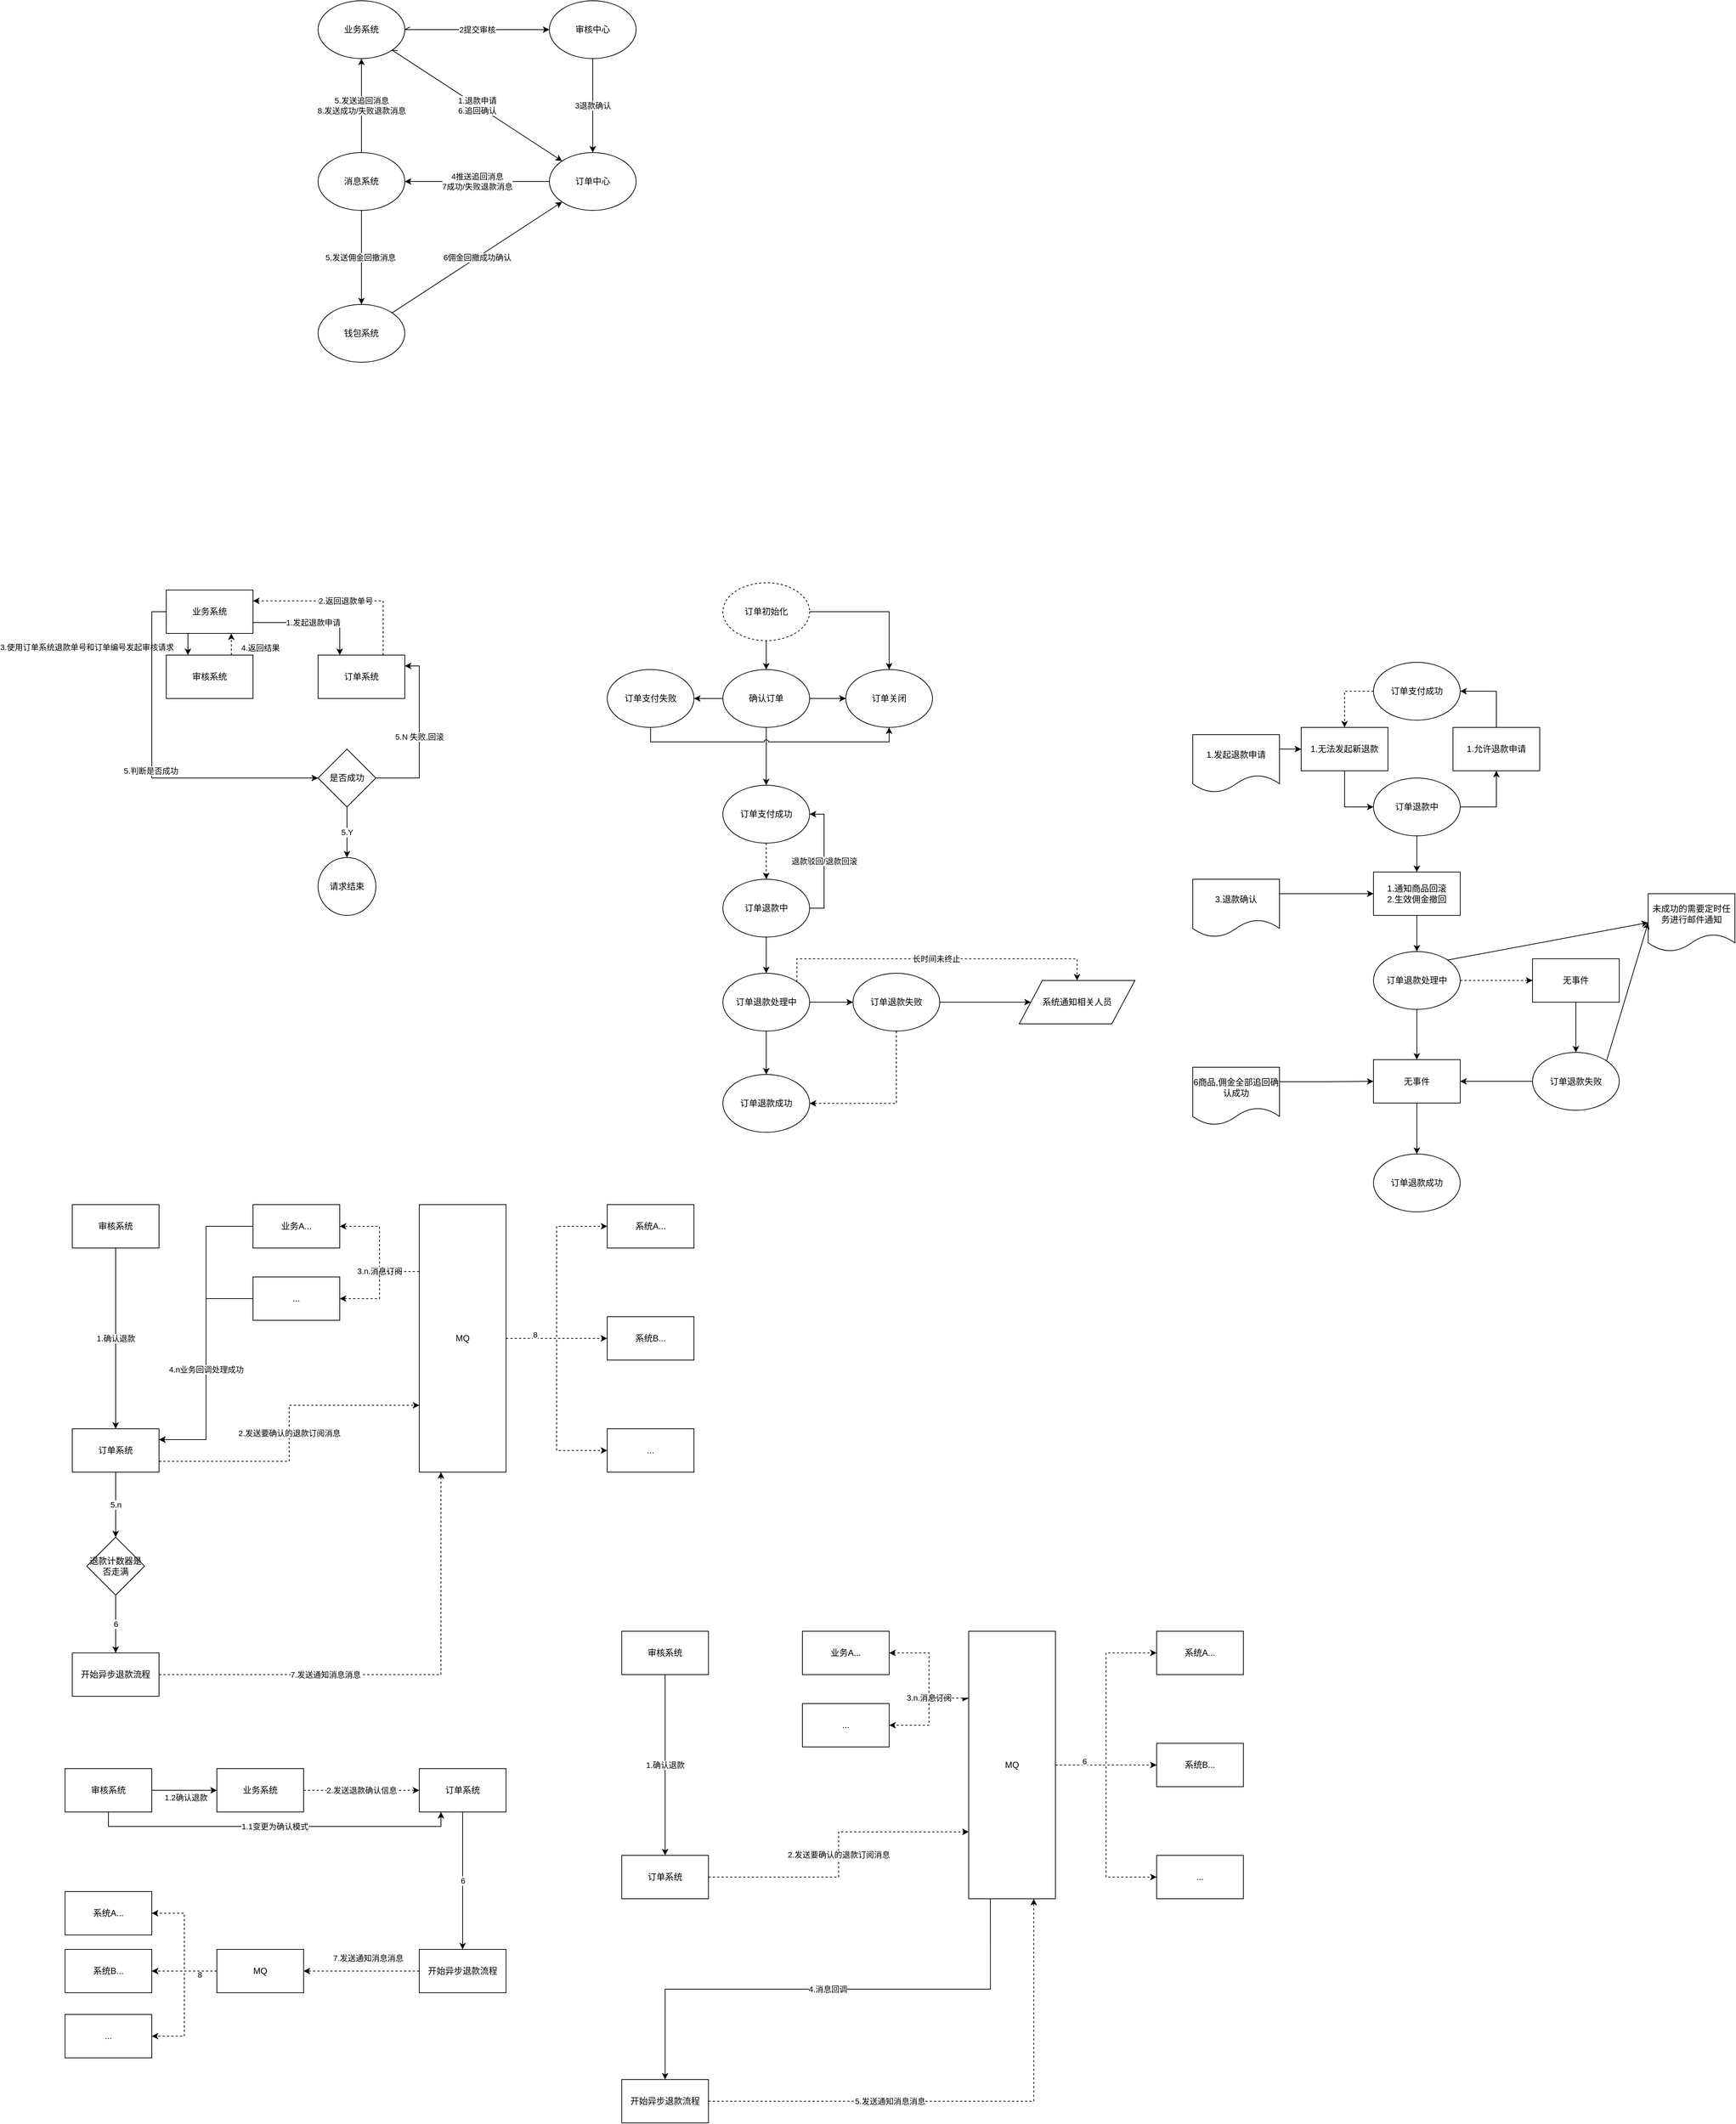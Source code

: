<mxfile version="12.2.2" type="github" pages="1">
  <diagram id="9AN7pnrX8qKYws4FjDHC" name="第 1 页">
    <mxGraphModel dx="1886" dy="1709" grid="1" gridSize="10" guides="1" tooltips="1" connect="1" arrows="1" fold="1" page="1" pageScale="1" pageWidth="1400" pageHeight="850" math="0" shadow="0">
      <root>
        <mxCell id="0"/>
        <mxCell id="1" parent="0"/>
        <mxCell id="oP0pF-OlIuviT5u21Fy--4" value="3.使用订单系统退款单号和订单编号发起审核请求" style="edgeStyle=orthogonalEdgeStyle;rounded=0;orthogonalLoop=1;jettySize=auto;html=1;exitX=0.25;exitY=1;exitDx=0;exitDy=0;entryX=0.25;entryY=0;entryDx=0;entryDy=0;" parent="1" source="oP0pF-OlIuviT5u21Fy--1" target="oP0pF-OlIuviT5u21Fy--3" edge="1">
          <mxGeometry x="0.25" y="-140" relative="1" as="geometry">
            <mxPoint as="offset"/>
          </mxGeometry>
        </mxCell>
        <mxCell id="oP0pF-OlIuviT5u21Fy--7" value="1.发起退款申请" style="edgeStyle=orthogonalEdgeStyle;rounded=0;orthogonalLoop=1;jettySize=auto;html=1;exitX=1;exitY=0.75;exitDx=0;exitDy=0;entryX=0.25;entryY=0;entryDx=0;entryDy=0;" parent="1" source="oP0pF-OlIuviT5u21Fy--1" target="oP0pF-OlIuviT5u21Fy--5" edge="1">
          <mxGeometry relative="1" as="geometry"/>
        </mxCell>
        <mxCell id="oP0pF-OlIuviT5u21Fy--14" value="5.判断是否成功&amp;nbsp;" style="edgeStyle=orthogonalEdgeStyle;rounded=0;orthogonalLoop=1;jettySize=auto;html=1;exitX=0;exitY=0.5;exitDx=0;exitDy=0;entryX=0;entryY=0.5;entryDx=0;entryDy=0;" parent="1" source="oP0pF-OlIuviT5u21Fy--1" target="oP0pF-OlIuviT5u21Fy--13" edge="1">
          <mxGeometry relative="1" as="geometry"/>
        </mxCell>
        <mxCell id="oP0pF-OlIuviT5u21Fy--1" value="业务系统" style="rounded=0;whiteSpace=wrap;html=1;" parent="1" vertex="1">
          <mxGeometry x="270" y="140" width="120" height="60" as="geometry"/>
        </mxCell>
        <mxCell id="oP0pF-OlIuviT5u21Fy--6" value="4.返回结果" style="edgeStyle=orthogonalEdgeStyle;rounded=0;orthogonalLoop=1;jettySize=auto;html=1;exitX=0.75;exitY=0;exitDx=0;exitDy=0;entryX=0.75;entryY=1;entryDx=0;entryDy=0;dashed=1;" parent="1" source="oP0pF-OlIuviT5u21Fy--3" target="oP0pF-OlIuviT5u21Fy--1" edge="1">
          <mxGeometry x="-0.333" y="-40" relative="1" as="geometry">
            <mxPoint x="370" y="350" as="targetPoint"/>
            <mxPoint as="offset"/>
          </mxGeometry>
        </mxCell>
        <mxCell id="oP0pF-OlIuviT5u21Fy--3" value="审核系统" style="rounded=0;whiteSpace=wrap;html=1;" parent="1" vertex="1">
          <mxGeometry x="270" y="230" width="120" height="60" as="geometry"/>
        </mxCell>
        <mxCell id="oP0pF-OlIuviT5u21Fy--9" value="2.返回退款单号" style="edgeStyle=orthogonalEdgeStyle;rounded=0;orthogonalLoop=1;jettySize=auto;html=1;exitX=0.75;exitY=0;exitDx=0;exitDy=0;entryX=1;entryY=0.25;entryDx=0;entryDy=0;dashed=1;" parent="1" source="oP0pF-OlIuviT5u21Fy--5" target="oP0pF-OlIuviT5u21Fy--1" edge="1">
          <mxGeometry relative="1" as="geometry"/>
        </mxCell>
        <mxCell id="oP0pF-OlIuviT5u21Fy--5" value="订单系统" style="rounded=0;whiteSpace=wrap;html=1;" parent="1" vertex="1">
          <mxGeometry x="480" y="230" width="120" height="60" as="geometry"/>
        </mxCell>
        <mxCell id="oP0pF-OlIuviT5u21Fy--15" value="5.N 失败,回滚" style="edgeStyle=orthogonalEdgeStyle;rounded=0;orthogonalLoop=1;jettySize=auto;html=1;exitX=1;exitY=0.5;exitDx=0;exitDy=0;entryX=1;entryY=0.25;entryDx=0;entryDy=0;" parent="1" source="oP0pF-OlIuviT5u21Fy--13" target="oP0pF-OlIuviT5u21Fy--5" edge="1">
          <mxGeometry relative="1" as="geometry"/>
        </mxCell>
        <mxCell id="oP0pF-OlIuviT5u21Fy--19" value="5.Y" style="edgeStyle=orthogonalEdgeStyle;rounded=0;orthogonalLoop=1;jettySize=auto;html=1;exitX=0.5;exitY=1;exitDx=0;exitDy=0;entryX=0.5;entryY=0;entryDx=0;entryDy=0;" parent="1" source="oP0pF-OlIuviT5u21Fy--13" target="oP0pF-OlIuviT5u21Fy--18" edge="1">
          <mxGeometry relative="1" as="geometry"/>
        </mxCell>
        <mxCell id="oP0pF-OlIuviT5u21Fy--13" value="是否成功" style="rhombus;whiteSpace=wrap;html=1;" parent="1" vertex="1">
          <mxGeometry x="480" y="360" width="80" height="80" as="geometry"/>
        </mxCell>
        <mxCell id="oP0pF-OlIuviT5u21Fy--18" value="请求结束" style="ellipse;whiteSpace=wrap;html=1;aspect=fixed;" parent="1" vertex="1">
          <mxGeometry x="480" y="510" width="80" height="80" as="geometry"/>
        </mxCell>
        <mxCell id="oP0pF-OlIuviT5u21Fy--29" style="edgeStyle=orthogonalEdgeStyle;rounded=0;orthogonalLoop=1;jettySize=auto;html=1;exitX=0.5;exitY=1;exitDx=0;exitDy=0;entryX=0.5;entryY=0;entryDx=0;entryDy=0;" parent="1" source="oP0pF-OlIuviT5u21Fy--24" target="oP0pF-OlIuviT5u21Fy--25" edge="1">
          <mxGeometry relative="1" as="geometry"/>
        </mxCell>
        <mxCell id="oP0pF-OlIuviT5u21Fy--30" style="edgeStyle=orthogonalEdgeStyle;rounded=0;orthogonalLoop=1;jettySize=auto;html=1;exitX=1;exitY=0.5;exitDx=0;exitDy=0;entryX=0.5;entryY=0;entryDx=0;entryDy=0;" parent="1" source="oP0pF-OlIuviT5u21Fy--24" target="oP0pF-OlIuviT5u21Fy--28" edge="1">
          <mxGeometry relative="1" as="geometry"/>
        </mxCell>
        <mxCell id="oP0pF-OlIuviT5u21Fy--24" value="订单初始化" style="ellipse;whiteSpace=wrap;html=1;dashed=1;" parent="1" vertex="1">
          <mxGeometry x="1040" y="130" width="120" height="80" as="geometry"/>
        </mxCell>
        <mxCell id="oP0pF-OlIuviT5u21Fy--35" style="edgeStyle=orthogonalEdgeStyle;rounded=0;orthogonalLoop=1;jettySize=auto;html=1;exitX=0;exitY=0.5;exitDx=0;exitDy=0;entryX=1;entryY=0.5;entryDx=0;entryDy=0;" parent="1" source="oP0pF-OlIuviT5u21Fy--25" target="oP0pF-OlIuviT5u21Fy--32" edge="1">
          <mxGeometry relative="1" as="geometry"/>
        </mxCell>
        <mxCell id="oP0pF-OlIuviT5u21Fy--36" style="edgeStyle=orthogonalEdgeStyle;rounded=0;orthogonalLoop=1;jettySize=auto;html=1;exitX=1;exitY=0.5;exitDx=0;exitDy=0;entryX=0;entryY=0.5;entryDx=0;entryDy=0;" parent="1" source="oP0pF-OlIuviT5u21Fy--25" target="oP0pF-OlIuviT5u21Fy--28" edge="1">
          <mxGeometry relative="1" as="geometry"/>
        </mxCell>
        <mxCell id="oP0pF-OlIuviT5u21Fy--39" style="edgeStyle=orthogonalEdgeStyle;rounded=0;jumpStyle=gap;orthogonalLoop=1;jettySize=auto;html=1;exitX=0.5;exitY=1;exitDx=0;exitDy=0;entryX=0.5;entryY=0;entryDx=0;entryDy=0;" parent="1" source="oP0pF-OlIuviT5u21Fy--25" target="oP0pF-OlIuviT5u21Fy--26" edge="1">
          <mxGeometry relative="1" as="geometry"/>
        </mxCell>
        <mxCell id="oP0pF-OlIuviT5u21Fy--25" value="确认订单" style="ellipse;whiteSpace=wrap;html=1;" parent="1" vertex="1">
          <mxGeometry x="1040" y="250" width="120" height="80" as="geometry"/>
        </mxCell>
        <mxCell id="oP0pF-OlIuviT5u21Fy--40" style="edgeStyle=orthogonalEdgeStyle;rounded=0;jumpStyle=arc;orthogonalLoop=1;jettySize=auto;html=1;exitX=0.5;exitY=1;exitDx=0;exitDy=0;entryX=0.5;entryY=0;entryDx=0;entryDy=0;dashed=1;" parent="1" source="oP0pF-OlIuviT5u21Fy--26" target="oP0pF-OlIuviT5u21Fy--27" edge="1">
          <mxGeometry relative="1" as="geometry"/>
        </mxCell>
        <mxCell id="oP0pF-OlIuviT5u21Fy--26" value="订单支付成功" style="ellipse;whiteSpace=wrap;html=1;" parent="1" vertex="1">
          <mxGeometry x="1040" y="410" width="120" height="80" as="geometry"/>
        </mxCell>
        <mxCell id="oP0pF-OlIuviT5u21Fy--42" value="退款驳回/退款回滚" style="edgeStyle=orthogonalEdgeStyle;rounded=0;jumpStyle=arc;orthogonalLoop=1;jettySize=auto;html=1;exitX=1;exitY=0.5;exitDx=0;exitDy=0;entryX=1;entryY=0.5;entryDx=0;entryDy=0;" parent="1" source="oP0pF-OlIuviT5u21Fy--27" target="oP0pF-OlIuviT5u21Fy--26" edge="1">
          <mxGeometry relative="1" as="geometry"/>
        </mxCell>
        <mxCell id="oP0pF-OlIuviT5u21Fy--44" style="edgeStyle=orthogonalEdgeStyle;rounded=0;jumpStyle=arc;orthogonalLoop=1;jettySize=auto;html=1;exitX=0.5;exitY=1;exitDx=0;exitDy=0;entryX=0.5;entryY=0;entryDx=0;entryDy=0;" parent="1" source="oP0pF-OlIuviT5u21Fy--27" target="oP0pF-OlIuviT5u21Fy--43" edge="1">
          <mxGeometry relative="1" as="geometry"/>
        </mxCell>
        <mxCell id="oP0pF-OlIuviT5u21Fy--27" value="订单退款中" style="ellipse;whiteSpace=wrap;html=1;" parent="1" vertex="1">
          <mxGeometry x="1040" y="540" width="120" height="80" as="geometry"/>
        </mxCell>
        <mxCell id="oP0pF-OlIuviT5u21Fy--28" value="订单关闭" style="ellipse;whiteSpace=wrap;html=1;" parent="1" vertex="1">
          <mxGeometry x="1210" y="250" width="120" height="80" as="geometry"/>
        </mxCell>
        <mxCell id="oP0pF-OlIuviT5u21Fy--38" style="edgeStyle=orthogonalEdgeStyle;rounded=0;jumpStyle=arc;orthogonalLoop=1;jettySize=auto;html=1;exitX=0.5;exitY=1;exitDx=0;exitDy=0;entryX=0.5;entryY=1;entryDx=0;entryDy=0;" parent="1" source="oP0pF-OlIuviT5u21Fy--32" target="oP0pF-OlIuviT5u21Fy--28" edge="1">
          <mxGeometry relative="1" as="geometry"/>
        </mxCell>
        <mxCell id="oP0pF-OlIuviT5u21Fy--32" value="订单支付失败" style="ellipse;whiteSpace=wrap;html=1;" parent="1" vertex="1">
          <mxGeometry x="880" y="250" width="120" height="80" as="geometry"/>
        </mxCell>
        <mxCell id="oP0pF-OlIuviT5u21Fy--46" style="edgeStyle=orthogonalEdgeStyle;rounded=0;jumpStyle=arc;orthogonalLoop=1;jettySize=auto;html=1;exitX=0.5;exitY=1;exitDx=0;exitDy=0;entryX=0.5;entryY=0;entryDx=0;entryDy=0;" parent="1" source="oP0pF-OlIuviT5u21Fy--43" target="oP0pF-OlIuviT5u21Fy--45" edge="1">
          <mxGeometry relative="1" as="geometry"/>
        </mxCell>
        <mxCell id="oP0pF-OlIuviT5u21Fy--50" style="edgeStyle=orthogonalEdgeStyle;rounded=0;jumpStyle=arc;orthogonalLoop=1;jettySize=auto;html=1;exitX=1;exitY=0.5;exitDx=0;exitDy=0;entryX=0;entryY=0.5;entryDx=0;entryDy=0;" parent="1" source="oP0pF-OlIuviT5u21Fy--43" target="oP0pF-OlIuviT5u21Fy--49" edge="1">
          <mxGeometry relative="1" as="geometry"/>
        </mxCell>
        <mxCell id="oP0pF-OlIuviT5u21Fy--59" value="长时间未终止" style="edgeStyle=orthogonalEdgeStyle;rounded=0;jumpStyle=arc;orthogonalLoop=1;jettySize=auto;html=1;exitX=1;exitY=0;exitDx=0;exitDy=0;entryX=0.5;entryY=0;entryDx=0;entryDy=0;dashed=1;" parent="1" source="oP0pF-OlIuviT5u21Fy--43" target="oP0pF-OlIuviT5u21Fy--54" edge="1">
          <mxGeometry relative="1" as="geometry">
            <Array as="points">
              <mxPoint x="1142" y="650"/>
              <mxPoint x="1530" y="650"/>
            </Array>
          </mxGeometry>
        </mxCell>
        <mxCell id="oP0pF-OlIuviT5u21Fy--43" value="订单退款处理中" style="ellipse;whiteSpace=wrap;html=1;" parent="1" vertex="1">
          <mxGeometry x="1040" y="670" width="120" height="80" as="geometry"/>
        </mxCell>
        <mxCell id="oP0pF-OlIuviT5u21Fy--45" value="订单退款成功" style="ellipse;whiteSpace=wrap;html=1;" parent="1" vertex="1">
          <mxGeometry x="1040" y="810" width="120" height="80" as="geometry"/>
        </mxCell>
        <mxCell id="oP0pF-OlIuviT5u21Fy--52" style="edgeStyle=orthogonalEdgeStyle;rounded=0;jumpStyle=arc;orthogonalLoop=1;jettySize=auto;html=1;exitX=0.5;exitY=1;exitDx=0;exitDy=0;entryX=1;entryY=0.5;entryDx=0;entryDy=0;dashed=1;" parent="1" source="oP0pF-OlIuviT5u21Fy--49" target="oP0pF-OlIuviT5u21Fy--45" edge="1">
          <mxGeometry relative="1" as="geometry"/>
        </mxCell>
        <mxCell id="oP0pF-OlIuviT5u21Fy--53" style="edgeStyle=orthogonalEdgeStyle;rounded=0;jumpStyle=arc;orthogonalLoop=1;jettySize=auto;html=1;exitX=1;exitY=0.5;exitDx=0;exitDy=0;entryX=0;entryY=0.5;entryDx=0;entryDy=0;" parent="1" source="oP0pF-OlIuviT5u21Fy--49" target="oP0pF-OlIuviT5u21Fy--54" edge="1">
          <mxGeometry relative="1" as="geometry">
            <mxPoint x="1450" y="710" as="targetPoint"/>
          </mxGeometry>
        </mxCell>
        <mxCell id="oP0pF-OlIuviT5u21Fy--49" value="订单退款失败" style="ellipse;whiteSpace=wrap;html=1;" parent="1" vertex="1">
          <mxGeometry x="1220" y="670" width="120" height="80" as="geometry"/>
        </mxCell>
        <mxCell id="oP0pF-OlIuviT5u21Fy--54" value="系统通知相关人员" style="shape=parallelogram;perimeter=parallelogramPerimeter;whiteSpace=wrap;html=1;" parent="1" vertex="1">
          <mxGeometry x="1450" y="680" width="160" height="60" as="geometry"/>
        </mxCell>
        <mxCell id="oP0pF-OlIuviT5u21Fy--69" value="2.发送要确认的退款订阅消息" style="edgeStyle=orthogonalEdgeStyle;rounded=0;jumpStyle=arc;orthogonalLoop=1;jettySize=auto;html=1;exitX=1;exitY=0.75;exitDx=0;exitDy=0;entryX=0;entryY=0.75;entryDx=0;entryDy=0;dashed=1;" parent="1" source="oP0pF-OlIuviT5u21Fy--60" target="oP0pF-OlIuviT5u21Fy--64" edge="1">
          <mxGeometry relative="1" as="geometry"/>
        </mxCell>
        <mxCell id="oP0pF-OlIuviT5u21Fy--85" value="5.n" style="edgeStyle=orthogonalEdgeStyle;rounded=0;jumpStyle=arc;orthogonalLoop=1;jettySize=auto;html=1;exitX=0.5;exitY=1;exitDx=0;exitDy=0;entryX=0.5;entryY=0;entryDx=0;entryDy=0;" parent="1" source="oP0pF-OlIuviT5u21Fy--60" target="oP0pF-OlIuviT5u21Fy--84" edge="1">
          <mxGeometry relative="1" as="geometry"/>
        </mxCell>
        <mxCell id="oP0pF-OlIuviT5u21Fy--60" value="订单系统" style="rounded=0;whiteSpace=wrap;html=1;" parent="1" vertex="1">
          <mxGeometry x="140" y="1300" width="120" height="60" as="geometry"/>
        </mxCell>
        <mxCell id="oP0pF-OlIuviT5u21Fy--63" value="1.确认退款" style="edgeStyle=orthogonalEdgeStyle;rounded=0;jumpStyle=arc;orthogonalLoop=1;jettySize=auto;html=1;exitX=0.5;exitY=1;exitDx=0;exitDy=0;entryX=0.5;entryY=0;entryDx=0;entryDy=0;" parent="1" source="oP0pF-OlIuviT5u21Fy--62" target="oP0pF-OlIuviT5u21Fy--60" edge="1">
          <mxGeometry relative="1" as="geometry"/>
        </mxCell>
        <mxCell id="oP0pF-OlIuviT5u21Fy--62" value="审核系统" style="rounded=0;whiteSpace=wrap;html=1;" parent="1" vertex="1">
          <mxGeometry x="140" y="990" width="120" height="60" as="geometry"/>
        </mxCell>
        <mxCell id="oP0pF-OlIuviT5u21Fy--71" value="3.n.消息订阅" style="edgeStyle=orthogonalEdgeStyle;rounded=0;jumpStyle=arc;orthogonalLoop=1;jettySize=auto;html=1;exitX=0;exitY=0.25;exitDx=0;exitDy=0;entryX=1;entryY=0.5;entryDx=0;entryDy=0;dashed=1;" parent="1" source="oP0pF-OlIuviT5u21Fy--64" target="oP0pF-OlIuviT5u21Fy--65" edge="1">
          <mxGeometry x="-0.356" relative="1" as="geometry">
            <mxPoint as="offset"/>
          </mxGeometry>
        </mxCell>
        <mxCell id="oP0pF-OlIuviT5u21Fy--72" style="edgeStyle=orthogonalEdgeStyle;rounded=0;jumpStyle=arc;orthogonalLoop=1;jettySize=auto;html=1;exitX=0;exitY=0.25;exitDx=0;exitDy=0;entryX=1;entryY=0.5;entryDx=0;entryDy=0;dashed=1;" parent="1" source="oP0pF-OlIuviT5u21Fy--64" target="oP0pF-OlIuviT5u21Fy--66" edge="1">
          <mxGeometry relative="1" as="geometry"/>
        </mxCell>
        <mxCell id="oP0pF-OlIuviT5u21Fy--93" style="edgeStyle=orthogonalEdgeStyle;rounded=0;jumpStyle=arc;orthogonalLoop=1;jettySize=auto;html=1;exitX=1;exitY=0.5;exitDx=0;exitDy=0;entryX=0;entryY=0.5;entryDx=0;entryDy=0;dashed=1;" parent="1" source="oP0pF-OlIuviT5u21Fy--64" target="oP0pF-OlIuviT5u21Fy--89" edge="1">
          <mxGeometry relative="1" as="geometry"/>
        </mxCell>
        <mxCell id="oP0pF-OlIuviT5u21Fy--94" style="edgeStyle=orthogonalEdgeStyle;rounded=0;jumpStyle=arc;orthogonalLoop=1;jettySize=auto;html=1;exitX=1;exitY=0.5;exitDx=0;exitDy=0;entryX=0;entryY=0.5;entryDx=0;entryDy=0;dashed=1;" parent="1" source="oP0pF-OlIuviT5u21Fy--64" target="oP0pF-OlIuviT5u21Fy--90" edge="1">
          <mxGeometry relative="1" as="geometry"/>
        </mxCell>
        <mxCell id="oP0pF-OlIuviT5u21Fy--95" value="8" style="edgeStyle=orthogonalEdgeStyle;rounded=0;jumpStyle=arc;orthogonalLoop=1;jettySize=auto;html=1;exitX=1;exitY=0.5;exitDx=0;exitDy=0;dashed=1;" parent="1" source="oP0pF-OlIuviT5u21Fy--64" target="oP0pF-OlIuviT5u21Fy--91" edge="1">
          <mxGeometry x="-0.729" y="5" relative="1" as="geometry">
            <mxPoint as="offset"/>
          </mxGeometry>
        </mxCell>
        <mxCell id="oP0pF-OlIuviT5u21Fy--64" value="MQ" style="rounded=0;whiteSpace=wrap;html=1;" parent="1" vertex="1">
          <mxGeometry x="620" y="990" width="120" height="370" as="geometry"/>
        </mxCell>
        <mxCell id="oP0pF-OlIuviT5u21Fy--78" style="edgeStyle=orthogonalEdgeStyle;rounded=0;jumpStyle=arc;orthogonalLoop=1;jettySize=auto;html=1;exitX=0;exitY=0.5;exitDx=0;exitDy=0;entryX=1;entryY=0.25;entryDx=0;entryDy=0;" parent="1" source="oP0pF-OlIuviT5u21Fy--65" target="oP0pF-OlIuviT5u21Fy--60" edge="1">
          <mxGeometry relative="1" as="geometry"/>
        </mxCell>
        <mxCell id="oP0pF-OlIuviT5u21Fy--65" value="业务A..." style="rounded=0;whiteSpace=wrap;html=1;" parent="1" vertex="1">
          <mxGeometry x="390" y="990" width="120" height="60" as="geometry"/>
        </mxCell>
        <mxCell id="oP0pF-OlIuviT5u21Fy--79" value="4.n业务回调处理成功" style="edgeStyle=orthogonalEdgeStyle;rounded=0;jumpStyle=arc;orthogonalLoop=1;jettySize=auto;html=1;exitX=0;exitY=0.5;exitDx=0;exitDy=0;entryX=1;entryY=0.25;entryDx=0;entryDy=0;" parent="1" source="oP0pF-OlIuviT5u21Fy--66" target="oP0pF-OlIuviT5u21Fy--60" edge="1">
          <mxGeometry relative="1" as="geometry"/>
        </mxCell>
        <mxCell id="oP0pF-OlIuviT5u21Fy--66" value="..." style="rounded=0;whiteSpace=wrap;html=1;" parent="1" vertex="1">
          <mxGeometry x="390" y="1090" width="120" height="60" as="geometry"/>
        </mxCell>
        <mxCell id="oP0pF-OlIuviT5u21Fy--87" value="6" style="edgeStyle=orthogonalEdgeStyle;rounded=0;jumpStyle=arc;orthogonalLoop=1;jettySize=auto;html=1;exitX=0.5;exitY=1;exitDx=0;exitDy=0;" parent="1" source="oP0pF-OlIuviT5u21Fy--84" target="oP0pF-OlIuviT5u21Fy--86" edge="1">
          <mxGeometry relative="1" as="geometry"/>
        </mxCell>
        <mxCell id="oP0pF-OlIuviT5u21Fy--84" value="退款计数器是否走满" style="rhombus;whiteSpace=wrap;html=1;" parent="1" vertex="1">
          <mxGeometry x="160" y="1450" width="80" height="80" as="geometry"/>
        </mxCell>
        <mxCell id="oP0pF-OlIuviT5u21Fy--88" value="7.发送通知消息消息" style="edgeStyle=orthogonalEdgeStyle;rounded=0;jumpStyle=arc;orthogonalLoop=1;jettySize=auto;html=1;exitX=1;exitY=0.5;exitDx=0;exitDy=0;entryX=0.25;entryY=1;entryDx=0;entryDy=0;dashed=1;" parent="1" source="oP0pF-OlIuviT5u21Fy--86" target="oP0pF-OlIuviT5u21Fy--64" edge="1">
          <mxGeometry x="-0.313" relative="1" as="geometry">
            <mxPoint as="offset"/>
          </mxGeometry>
        </mxCell>
        <mxCell id="oP0pF-OlIuviT5u21Fy--86" value="开始异步退款流程" style="rounded=0;whiteSpace=wrap;html=1;" parent="1" vertex="1">
          <mxGeometry x="140" y="1610" width="120" height="60" as="geometry"/>
        </mxCell>
        <mxCell id="oP0pF-OlIuviT5u21Fy--89" value="系统A..." style="rounded=0;whiteSpace=wrap;html=1;" parent="1" vertex="1">
          <mxGeometry x="880" y="990" width="120" height="60" as="geometry"/>
        </mxCell>
        <mxCell id="oP0pF-OlIuviT5u21Fy--90" value="系统B..." style="rounded=0;whiteSpace=wrap;html=1;" parent="1" vertex="1">
          <mxGeometry x="880" y="1145" width="120" height="60" as="geometry"/>
        </mxCell>
        <mxCell id="oP0pF-OlIuviT5u21Fy--91" value="..." style="rounded=0;whiteSpace=wrap;html=1;" parent="1" vertex="1">
          <mxGeometry x="880" y="1300" width="120" height="60" as="geometry"/>
        </mxCell>
        <mxCell id="oP0pF-OlIuviT5u21Fy--127" value="6" style="edgeStyle=orthogonalEdgeStyle;rounded=0;jumpStyle=arc;orthogonalLoop=1;jettySize=auto;html=1;exitX=0.5;exitY=1;exitDx=0;exitDy=0;" parent="1" source="oP0pF-OlIuviT5u21Fy--99" target="oP0pF-OlIuviT5u21Fy--115" edge="1">
          <mxGeometry relative="1" as="geometry"/>
        </mxCell>
        <mxCell id="oP0pF-OlIuviT5u21Fy--99" value="订单系统" style="rounded=0;whiteSpace=wrap;html=1;" parent="1" vertex="1">
          <mxGeometry x="620" y="1770" width="120" height="60" as="geometry"/>
        </mxCell>
        <mxCell id="oP0pF-OlIuviT5u21Fy--100" value="1.2确认退款" style="edgeStyle=orthogonalEdgeStyle;rounded=0;jumpStyle=arc;orthogonalLoop=1;jettySize=auto;html=1;exitX=1;exitY=0.5;exitDx=0;exitDy=0;entryX=0;entryY=0.5;entryDx=0;entryDy=0;" parent="1" source="oP0pF-OlIuviT5u21Fy--101" target="oP0pF-OlIuviT5u21Fy--119" edge="1">
          <mxGeometry x="0.04" y="-10" relative="1" as="geometry">
            <mxPoint x="190" y="1910" as="targetPoint"/>
            <mxPoint as="offset"/>
          </mxGeometry>
        </mxCell>
        <mxCell id="oP0pF-OlIuviT5u21Fy--125" value="1.1变更为确认模式" style="edgeStyle=orthogonalEdgeStyle;rounded=0;jumpStyle=arc;orthogonalLoop=1;jettySize=auto;html=1;exitX=0.5;exitY=1;exitDx=0;exitDy=0;entryX=0.25;entryY=1;entryDx=0;entryDy=0;" parent="1" source="oP0pF-OlIuviT5u21Fy--101" target="oP0pF-OlIuviT5u21Fy--99" edge="1">
          <mxGeometry relative="1" as="geometry"/>
        </mxCell>
        <mxCell id="oP0pF-OlIuviT5u21Fy--101" value="审核系统" style="rounded=0;whiteSpace=wrap;html=1;" parent="1" vertex="1">
          <mxGeometry x="130" y="1770" width="120" height="60" as="geometry"/>
        </mxCell>
        <mxCell id="oP0pF-OlIuviT5u21Fy--104" style="edgeStyle=orthogonalEdgeStyle;rounded=0;jumpStyle=arc;orthogonalLoop=1;jettySize=auto;html=1;exitX=0;exitY=0.5;exitDx=0;exitDy=0;entryX=1;entryY=0.5;entryDx=0;entryDy=0;dashed=1;" parent="1" source="oP0pF-OlIuviT5u21Fy--107" target="oP0pF-OlIuviT5u21Fy--116" edge="1">
          <mxGeometry relative="1" as="geometry"/>
        </mxCell>
        <mxCell id="oP0pF-OlIuviT5u21Fy--105" style="edgeStyle=orthogonalEdgeStyle;rounded=0;jumpStyle=arc;orthogonalLoop=1;jettySize=auto;html=1;exitX=0;exitY=0.5;exitDx=0;exitDy=0;entryX=1;entryY=0.5;entryDx=0;entryDy=0;dashed=1;" parent="1" source="oP0pF-OlIuviT5u21Fy--107" target="oP0pF-OlIuviT5u21Fy--117" edge="1">
          <mxGeometry relative="1" as="geometry"/>
        </mxCell>
        <mxCell id="oP0pF-OlIuviT5u21Fy--106" value="8" style="edgeStyle=orthogonalEdgeStyle;rounded=0;jumpStyle=arc;orthogonalLoop=1;jettySize=auto;html=1;exitX=0;exitY=0.5;exitDx=0;exitDy=0;dashed=1;entryX=1;entryY=0.5;entryDx=0;entryDy=0;" parent="1" source="oP0pF-OlIuviT5u21Fy--107" target="oP0pF-OlIuviT5u21Fy--118" edge="1">
          <mxGeometry x="-0.729" y="5" relative="1" as="geometry">
            <mxPoint as="offset"/>
          </mxGeometry>
        </mxCell>
        <mxCell id="oP0pF-OlIuviT5u21Fy--107" value="MQ" style="rounded=0;whiteSpace=wrap;html=1;" parent="1" vertex="1">
          <mxGeometry x="340" y="2020" width="120" height="60" as="geometry"/>
        </mxCell>
        <mxCell id="oP0pF-OlIuviT5u21Fy--114" value="7.发送通知消息消息" style="edgeStyle=orthogonalEdgeStyle;rounded=0;jumpStyle=arc;orthogonalLoop=1;jettySize=auto;html=1;exitX=0;exitY=0.5;exitDx=0;exitDy=0;entryX=1;entryY=0.5;entryDx=0;entryDy=0;dashed=1;" parent="1" source="oP0pF-OlIuviT5u21Fy--115" target="oP0pF-OlIuviT5u21Fy--107" edge="1">
          <mxGeometry x="0.012" y="-21" relative="1" as="geometry">
            <mxPoint x="10" y="3" as="offset"/>
          </mxGeometry>
        </mxCell>
        <mxCell id="oP0pF-OlIuviT5u21Fy--115" value="开始异步退款流程" style="rounded=0;whiteSpace=wrap;html=1;" parent="1" vertex="1">
          <mxGeometry x="620" y="2020" width="120" height="60" as="geometry"/>
        </mxCell>
        <mxCell id="oP0pF-OlIuviT5u21Fy--116" value="系统A..." style="rounded=0;whiteSpace=wrap;html=1;" parent="1" vertex="1">
          <mxGeometry x="130" y="1940" width="120" height="60" as="geometry"/>
        </mxCell>
        <mxCell id="oP0pF-OlIuviT5u21Fy--118" value="..." style="rounded=0;whiteSpace=wrap;html=1;" parent="1" vertex="1">
          <mxGeometry x="130" y="2110" width="120" height="60" as="geometry"/>
        </mxCell>
        <mxCell id="oP0pF-OlIuviT5u21Fy--120" value="2.发送退款确认信息" style="edgeStyle=orthogonalEdgeStyle;rounded=0;jumpStyle=arc;orthogonalLoop=1;jettySize=auto;html=1;exitX=1;exitY=0.5;exitDx=0;exitDy=0;entryX=0;entryY=0.5;entryDx=0;entryDy=0;dashed=1;" parent="1" source="oP0pF-OlIuviT5u21Fy--119" target="oP0pF-OlIuviT5u21Fy--99" edge="1">
          <mxGeometry relative="1" as="geometry"/>
        </mxCell>
        <mxCell id="oP0pF-OlIuviT5u21Fy--119" value="业务系统" style="rounded=0;whiteSpace=wrap;html=1;" parent="1" vertex="1">
          <mxGeometry x="340" y="1770" width="120" height="60" as="geometry"/>
        </mxCell>
        <mxCell id="oP0pF-OlIuviT5u21Fy--117" value="系统B..." style="rounded=0;whiteSpace=wrap;html=1;" parent="1" vertex="1">
          <mxGeometry x="130" y="2020" width="120" height="60" as="geometry"/>
        </mxCell>
        <mxCell id="oP0pF-OlIuviT5u21Fy--128" style="edgeStyle=orthogonalEdgeStyle;rounded=0;jumpStyle=arc;orthogonalLoop=1;jettySize=auto;html=1;exitX=0;exitY=0.5;exitDx=0;exitDy=0;entryX=1;entryY=0.5;entryDx=0;entryDy=0;dashed=1;" parent="1" source="oP0pF-OlIuviT5u21Fy--107" target="oP0pF-OlIuviT5u21Fy--117" edge="1">
          <mxGeometry relative="1" as="geometry">
            <mxPoint x="340" y="2050" as="sourcePoint"/>
            <mxPoint x="-10" y="1925" as="targetPoint"/>
          </mxGeometry>
        </mxCell>
        <mxCell id="oP0pF-OlIuviT5u21Fy--129" value="2.发送要确认的退款订阅消息" style="edgeStyle=orthogonalEdgeStyle;rounded=0;jumpStyle=arc;orthogonalLoop=1;jettySize=auto;html=1;exitX=1;exitY=0.5;exitDx=0;exitDy=0;entryX=0;entryY=0.75;entryDx=0;entryDy=0;dashed=1;" parent="1" source="oP0pF-OlIuviT5u21Fy--131" target="oP0pF-OlIuviT5u21Fy--139" edge="1">
          <mxGeometry relative="1" as="geometry"/>
        </mxCell>
        <mxCell id="oP0pF-OlIuviT5u21Fy--131" value="订单系统" style="rounded=0;whiteSpace=wrap;html=1;" parent="1" vertex="1">
          <mxGeometry x="900.071" y="1890" width="120" height="60" as="geometry"/>
        </mxCell>
        <mxCell id="oP0pF-OlIuviT5u21Fy--132" value="1.确认退款" style="edgeStyle=orthogonalEdgeStyle;rounded=0;jumpStyle=arc;orthogonalLoop=1;jettySize=auto;html=1;exitX=0.5;exitY=1;exitDx=0;exitDy=0;entryX=0.5;entryY=0;entryDx=0;entryDy=0;" parent="1" source="oP0pF-OlIuviT5u21Fy--133" target="oP0pF-OlIuviT5u21Fy--131" edge="1">
          <mxGeometry relative="1" as="geometry"/>
        </mxCell>
        <mxCell id="oP0pF-OlIuviT5u21Fy--133" value="审核系统" style="rounded=0;whiteSpace=wrap;html=1;" parent="1" vertex="1">
          <mxGeometry x="900.071" y="1580" width="120" height="60" as="geometry"/>
        </mxCell>
        <mxCell id="oP0pF-OlIuviT5u21Fy--134" value="3.n.消息订阅" style="edgeStyle=orthogonalEdgeStyle;rounded=0;jumpStyle=arc;orthogonalLoop=1;jettySize=auto;html=1;exitX=0;exitY=0.25;exitDx=0;exitDy=0;entryX=1;entryY=0.5;entryDx=0;entryDy=0;dashed=1;startArrow=async;startFill=1;" parent="1" source="oP0pF-OlIuviT5u21Fy--139" target="oP0pF-OlIuviT5u21Fy--141" edge="1">
          <mxGeometry x="-0.356" relative="1" as="geometry">
            <mxPoint as="offset"/>
          </mxGeometry>
        </mxCell>
        <mxCell id="oP0pF-OlIuviT5u21Fy--135" style="edgeStyle=orthogonalEdgeStyle;rounded=0;jumpStyle=arc;orthogonalLoop=1;jettySize=auto;html=1;exitX=0;exitY=0.25;exitDx=0;exitDy=0;entryX=1;entryY=0.5;entryDx=0;entryDy=0;dashed=1;startArrow=async;startFill=1;" parent="1" source="oP0pF-OlIuviT5u21Fy--139" target="oP0pF-OlIuviT5u21Fy--143" edge="1">
          <mxGeometry relative="1" as="geometry"/>
        </mxCell>
        <mxCell id="oP0pF-OlIuviT5u21Fy--136" style="edgeStyle=orthogonalEdgeStyle;rounded=0;jumpStyle=arc;orthogonalLoop=1;jettySize=auto;html=1;exitX=1;exitY=0.5;exitDx=0;exitDy=0;entryX=0;entryY=0.5;entryDx=0;entryDy=0;dashed=1;" parent="1" source="oP0pF-OlIuviT5u21Fy--139" target="oP0pF-OlIuviT5u21Fy--148" edge="1">
          <mxGeometry relative="1" as="geometry"/>
        </mxCell>
        <mxCell id="oP0pF-OlIuviT5u21Fy--137" style="edgeStyle=orthogonalEdgeStyle;rounded=0;jumpStyle=arc;orthogonalLoop=1;jettySize=auto;html=1;exitX=1;exitY=0.5;exitDx=0;exitDy=0;entryX=0;entryY=0.5;entryDx=0;entryDy=0;dashed=1;" parent="1" source="oP0pF-OlIuviT5u21Fy--139" target="oP0pF-OlIuviT5u21Fy--149" edge="1">
          <mxGeometry relative="1" as="geometry"/>
        </mxCell>
        <mxCell id="oP0pF-OlIuviT5u21Fy--138" value="6" style="edgeStyle=orthogonalEdgeStyle;rounded=0;jumpStyle=arc;orthogonalLoop=1;jettySize=auto;html=1;exitX=1;exitY=0.5;exitDx=0;exitDy=0;dashed=1;" parent="1" source="oP0pF-OlIuviT5u21Fy--139" target="oP0pF-OlIuviT5u21Fy--150" edge="1">
          <mxGeometry x="-0.729" y="5" relative="1" as="geometry">
            <mxPoint as="offset"/>
          </mxGeometry>
        </mxCell>
        <mxCell id="oP0pF-OlIuviT5u21Fy--151" value="4.消息回调" style="edgeStyle=orthogonalEdgeStyle;rounded=0;jumpStyle=arc;orthogonalLoop=1;jettySize=auto;html=1;exitX=0.25;exitY=1;exitDx=0;exitDy=0;entryX=0.5;entryY=0;entryDx=0;entryDy=0;startArrow=none;startFill=0;" parent="1" source="oP0pF-OlIuviT5u21Fy--139" target="oP0pF-OlIuviT5u21Fy--147" edge="1">
          <mxGeometry relative="1" as="geometry"/>
        </mxCell>
        <mxCell id="oP0pF-OlIuviT5u21Fy--139" value="MQ" style="rounded=0;whiteSpace=wrap;html=1;" parent="1" vertex="1">
          <mxGeometry x="1380.071" y="1580" width="120" height="370" as="geometry"/>
        </mxCell>
        <mxCell id="oP0pF-OlIuviT5u21Fy--141" value="业务A..." style="rounded=0;whiteSpace=wrap;html=1;" parent="1" vertex="1">
          <mxGeometry x="1150.071" y="1580" width="120" height="60" as="geometry"/>
        </mxCell>
        <mxCell id="oP0pF-OlIuviT5u21Fy--143" value="..." style="rounded=0;whiteSpace=wrap;html=1;" parent="1" vertex="1">
          <mxGeometry x="1150.071" y="1680" width="120" height="60" as="geometry"/>
        </mxCell>
        <mxCell id="oP0pF-OlIuviT5u21Fy--146" value="5.发送通知消息消息" style="edgeStyle=orthogonalEdgeStyle;rounded=0;jumpStyle=arc;orthogonalLoop=1;jettySize=auto;html=1;exitX=1;exitY=0.5;exitDx=0;exitDy=0;entryX=0.75;entryY=1;entryDx=0;entryDy=0;dashed=1;" parent="1" source="oP0pF-OlIuviT5u21Fy--147" target="oP0pF-OlIuviT5u21Fy--139" edge="1">
          <mxGeometry x="-0.313" relative="1" as="geometry">
            <mxPoint as="offset"/>
          </mxGeometry>
        </mxCell>
        <mxCell id="oP0pF-OlIuviT5u21Fy--147" value="开始异步退款流程" style="rounded=0;whiteSpace=wrap;html=1;" parent="1" vertex="1">
          <mxGeometry x="900.071" y="2200" width="120" height="60" as="geometry"/>
        </mxCell>
        <mxCell id="oP0pF-OlIuviT5u21Fy--148" value="系统A..." style="rounded=0;whiteSpace=wrap;html=1;" parent="1" vertex="1">
          <mxGeometry x="1640.071" y="1580" width="120" height="60" as="geometry"/>
        </mxCell>
        <mxCell id="oP0pF-OlIuviT5u21Fy--149" value="系统B..." style="rounded=0;whiteSpace=wrap;html=1;" parent="1" vertex="1">
          <mxGeometry x="1640.071" y="1735" width="120" height="60" as="geometry"/>
        </mxCell>
        <mxCell id="oP0pF-OlIuviT5u21Fy--150" value="..." style="rounded=0;whiteSpace=wrap;html=1;" parent="1" vertex="1">
          <mxGeometry x="1640.071" y="1890" width="120" height="60" as="geometry"/>
        </mxCell>
        <mxCell id="cFI78TsbJ56rSpwptIgb-8" value="2提交审核" style="edgeStyle=orthogonalEdgeStyle;rounded=0;orthogonalLoop=1;jettySize=auto;html=1;exitX=1;exitY=0.5;exitDx=0;exitDy=0;entryX=0;entryY=0.5;entryDx=0;entryDy=0;startArrow=openAsync;startFill=0;" parent="1" source="cFI78TsbJ56rSpwptIgb-1" target="cFI78TsbJ56rSpwptIgb-2" edge="1">
          <mxGeometry relative="1" as="geometry"/>
        </mxCell>
        <mxCell id="cFI78TsbJ56rSpwptIgb-1" value="业务系统" style="ellipse;whiteSpace=wrap;html=1;" parent="1" vertex="1">
          <mxGeometry x="480" y="-675" width="120" height="80" as="geometry"/>
        </mxCell>
        <mxCell id="cFI78TsbJ56rSpwptIgb-9" value="3退款确认" style="edgeStyle=orthogonalEdgeStyle;rounded=0;orthogonalLoop=1;jettySize=auto;html=1;exitX=0.5;exitY=1;exitDx=0;exitDy=0;startArrow=none;startFill=0;" parent="1" source="cFI78TsbJ56rSpwptIgb-2" target="cFI78TsbJ56rSpwptIgb-4" edge="1">
          <mxGeometry relative="1" as="geometry"/>
        </mxCell>
        <mxCell id="cFI78TsbJ56rSpwptIgb-2" value="审核中心" style="ellipse;whiteSpace=wrap;html=1;" parent="1" vertex="1">
          <mxGeometry x="800" y="-675" width="120" height="80" as="geometry"/>
        </mxCell>
        <mxCell id="cFI78TsbJ56rSpwptIgb-11" value="5.发送追回消息&lt;br&gt;8.发送成功/失败退款消息" style="edgeStyle=orthogonalEdgeStyle;rounded=0;orthogonalLoop=1;jettySize=auto;html=1;exitX=0.5;exitY=0;exitDx=0;exitDy=0;entryX=0.5;entryY=1;entryDx=0;entryDy=0;startArrow=none;startFill=0;" parent="1" source="cFI78TsbJ56rSpwptIgb-3" target="cFI78TsbJ56rSpwptIgb-1" edge="1">
          <mxGeometry relative="1" as="geometry"/>
        </mxCell>
        <mxCell id="NnZ_BAenmuf8vzy2FNam-4" value="5,发送佣金回撤消息&amp;nbsp;" style="edgeStyle=orthogonalEdgeStyle;rounded=0;orthogonalLoop=1;jettySize=auto;html=1;exitX=0.5;exitY=1;exitDx=0;exitDy=0;" parent="1" source="cFI78TsbJ56rSpwptIgb-3" target="NnZ_BAenmuf8vzy2FNam-1" edge="1">
          <mxGeometry relative="1" as="geometry"/>
        </mxCell>
        <mxCell id="cFI78TsbJ56rSpwptIgb-3" value="消息系统" style="ellipse;whiteSpace=wrap;html=1;" parent="1" vertex="1">
          <mxGeometry x="480" y="-465" width="120" height="80" as="geometry"/>
        </mxCell>
        <mxCell id="cFI78TsbJ56rSpwptIgb-10" value="4推送追回消息&lt;br&gt;7成功/失败退款消息" style="edgeStyle=orthogonalEdgeStyle;rounded=0;orthogonalLoop=1;jettySize=auto;html=1;exitX=0;exitY=0.5;exitDx=0;exitDy=0;entryX=1;entryY=0.5;entryDx=0;entryDy=0;startArrow=none;startFill=0;" parent="1" source="cFI78TsbJ56rSpwptIgb-4" target="cFI78TsbJ56rSpwptIgb-3" edge="1">
          <mxGeometry relative="1" as="geometry"/>
        </mxCell>
        <mxCell id="cFI78TsbJ56rSpwptIgb-4" value="订单中心" style="ellipse;whiteSpace=wrap;html=1;" parent="1" vertex="1">
          <mxGeometry x="800" y="-465" width="120" height="80" as="geometry"/>
        </mxCell>
        <mxCell id="cFI78TsbJ56rSpwptIgb-7" value="1.退款申请&lt;br&gt;6.追回确认" style="endArrow=classic;html=1;exitX=1;exitY=1;exitDx=0;exitDy=0;entryX=0;entryY=0;entryDx=0;entryDy=0;startArrow=openAsync;startFill=0;" parent="1" source="cFI78TsbJ56rSpwptIgb-1" target="cFI78TsbJ56rSpwptIgb-4" edge="1">
          <mxGeometry width="50" height="50" relative="1" as="geometry">
            <mxPoint x="640" y="-505" as="sourcePoint"/>
            <mxPoint x="690" y="-555" as="targetPoint"/>
          </mxGeometry>
        </mxCell>
        <mxCell id="VHpYkZ38Yjl_FgZYuDL9-1" style="edgeStyle=orthogonalEdgeStyle;rounded=0;jumpStyle=arc;orthogonalLoop=1;jettySize=auto;html=1;exitX=0;exitY=0.5;exitDx=0;exitDy=0;dashed=1;" parent="1" source="VHpYkZ38Yjl_FgZYuDL9-2" target="VHpYkZ38Yjl_FgZYuDL9-17" edge="1">
          <mxGeometry relative="1" as="geometry"/>
        </mxCell>
        <mxCell id="VHpYkZ38Yjl_FgZYuDL9-2" value="订单支付成功" style="ellipse;whiteSpace=wrap;html=1;" parent="1" vertex="1">
          <mxGeometry x="1940" y="240" width="120" height="80" as="geometry"/>
        </mxCell>
        <mxCell id="VHpYkZ38Yjl_FgZYuDL9-3" value="" style="edgeStyle=orthogonalEdgeStyle;rounded=0;jumpStyle=arc;orthogonalLoop=1;jettySize=auto;html=1;exitX=1;exitY=0.5;exitDx=0;exitDy=0;entryX=0.5;entryY=1;entryDx=0;entryDy=0;" parent="1" source="VHpYkZ38Yjl_FgZYuDL9-5" target="VHpYkZ38Yjl_FgZYuDL9-15" edge="1">
          <mxGeometry relative="1" as="geometry"/>
        </mxCell>
        <mxCell id="VHpYkZ38Yjl_FgZYuDL9-4" style="edgeStyle=orthogonalEdgeStyle;rounded=0;jumpStyle=arc;orthogonalLoop=1;jettySize=auto;html=1;exitX=0.5;exitY=1;exitDx=0;exitDy=0;entryX=0.5;entryY=0;entryDx=0;entryDy=0;" parent="1" source="VHpYkZ38Yjl_FgZYuDL9-5" target="VHpYkZ38Yjl_FgZYuDL9-19" edge="1">
          <mxGeometry relative="1" as="geometry"/>
        </mxCell>
        <mxCell id="VHpYkZ38Yjl_FgZYuDL9-5" value="订单退款中" style="ellipse;whiteSpace=wrap;html=1;" parent="1" vertex="1">
          <mxGeometry x="1940" y="400" width="120" height="80" as="geometry"/>
        </mxCell>
        <mxCell id="VHpYkZ38Yjl_FgZYuDL9-6" style="edgeStyle=orthogonalEdgeStyle;rounded=0;jumpStyle=arc;orthogonalLoop=1;jettySize=auto;html=1;exitX=0.5;exitY=1;exitDx=0;exitDy=0;entryX=0.5;entryY=0;entryDx=0;entryDy=0;" parent="1" source="VHpYkZ38Yjl_FgZYuDL9-9" target="VHpYkZ38Yjl_FgZYuDL9-22" edge="1">
          <mxGeometry relative="1" as="geometry"/>
        </mxCell>
        <mxCell id="VHpYkZ38Yjl_FgZYuDL9-25" style="edgeStyle=orthogonalEdgeStyle;rounded=0;orthogonalLoop=1;jettySize=auto;html=1;exitX=1;exitY=0.5;exitDx=0;exitDy=0;dashed=1;" parent="1" source="VHpYkZ38Yjl_FgZYuDL9-9" target="VHpYkZ38Yjl_FgZYuDL9-21" edge="1">
          <mxGeometry relative="1" as="geometry"/>
        </mxCell>
        <mxCell id="VHpYkZ38Yjl_FgZYuDL9-9" value="订单退款处理中" style="ellipse;whiteSpace=wrap;html=1;" parent="1" vertex="1">
          <mxGeometry x="1940" y="640" width="120" height="80" as="geometry"/>
        </mxCell>
        <mxCell id="VHpYkZ38Yjl_FgZYuDL9-10" value="订单退款成功" style="ellipse;whiteSpace=wrap;html=1;" parent="1" vertex="1">
          <mxGeometry x="1940" y="920" width="120" height="80" as="geometry"/>
        </mxCell>
        <mxCell id="VHpYkZ38Yjl_FgZYuDL9-11" style="edgeStyle=orthogonalEdgeStyle;rounded=0;jumpStyle=arc;orthogonalLoop=1;jettySize=auto;html=1;exitX=0;exitY=0.5;exitDx=0;exitDy=0;entryX=1;entryY=0.5;entryDx=0;entryDy=0;" parent="1" source="VHpYkZ38Yjl_FgZYuDL9-13" target="VHpYkZ38Yjl_FgZYuDL9-22" edge="1">
          <mxGeometry relative="1" as="geometry"/>
        </mxCell>
        <mxCell id="VHpYkZ38Yjl_FgZYuDL9-13" value="订单退款失败" style="ellipse;whiteSpace=wrap;html=1;" parent="1" vertex="1">
          <mxGeometry x="2160" y="779.5" width="120" height="80" as="geometry"/>
        </mxCell>
        <mxCell id="VHpYkZ38Yjl_FgZYuDL9-16" style="edgeStyle=orthogonalEdgeStyle;rounded=0;orthogonalLoop=1;jettySize=auto;html=1;exitX=0.5;exitY=0;exitDx=0;exitDy=0;entryX=1;entryY=0.5;entryDx=0;entryDy=0;" parent="1" source="VHpYkZ38Yjl_FgZYuDL9-15" target="VHpYkZ38Yjl_FgZYuDL9-2" edge="1">
          <mxGeometry relative="1" as="geometry"/>
        </mxCell>
        <mxCell id="VHpYkZ38Yjl_FgZYuDL9-15" value="1.允许退款申请" style="rounded=0;whiteSpace=wrap;html=1;" parent="1" vertex="1">
          <mxGeometry x="2050" y="330" width="120" height="60" as="geometry"/>
        </mxCell>
        <mxCell id="VHpYkZ38Yjl_FgZYuDL9-18" style="edgeStyle=orthogonalEdgeStyle;rounded=0;orthogonalLoop=1;jettySize=auto;html=1;exitX=0.5;exitY=1;exitDx=0;exitDy=0;entryX=0;entryY=0.5;entryDx=0;entryDy=0;" parent="1" source="VHpYkZ38Yjl_FgZYuDL9-17" target="VHpYkZ38Yjl_FgZYuDL9-5" edge="1">
          <mxGeometry relative="1" as="geometry"/>
        </mxCell>
        <mxCell id="VHpYkZ38Yjl_FgZYuDL9-17" value="1.无法发起新退款&lt;br&gt;" style="rounded=0;whiteSpace=wrap;html=1;" parent="1" vertex="1">
          <mxGeometry x="1840" y="330" width="120" height="60" as="geometry"/>
        </mxCell>
        <mxCell id="VHpYkZ38Yjl_FgZYuDL9-20" style="edgeStyle=orthogonalEdgeStyle;rounded=0;orthogonalLoop=1;jettySize=auto;html=1;exitX=0.5;exitY=1;exitDx=0;exitDy=0;entryX=0.5;entryY=0;entryDx=0;entryDy=0;" parent="1" source="VHpYkZ38Yjl_FgZYuDL9-19" target="VHpYkZ38Yjl_FgZYuDL9-9" edge="1">
          <mxGeometry relative="1" as="geometry"/>
        </mxCell>
        <mxCell id="VHpYkZ38Yjl_FgZYuDL9-19" value="1.通知商品回滚&lt;br&gt;2.生效佣金撤回" style="rounded=0;whiteSpace=wrap;html=1;" parent="1" vertex="1">
          <mxGeometry x="1940" y="530" width="120" height="60" as="geometry"/>
        </mxCell>
        <mxCell id="VHpYkZ38Yjl_FgZYuDL9-23" style="edgeStyle=orthogonalEdgeStyle;rounded=0;orthogonalLoop=1;jettySize=auto;html=1;exitX=0.5;exitY=1;exitDx=0;exitDy=0;entryX=0.5;entryY=0;entryDx=0;entryDy=0;" parent="1" source="VHpYkZ38Yjl_FgZYuDL9-21" target="VHpYkZ38Yjl_FgZYuDL9-13" edge="1">
          <mxGeometry relative="1" as="geometry"/>
        </mxCell>
        <mxCell id="VHpYkZ38Yjl_FgZYuDL9-21" value="无事件" style="rounded=0;whiteSpace=wrap;html=1;" parent="1" vertex="1">
          <mxGeometry x="2160" y="650" width="120" height="60" as="geometry"/>
        </mxCell>
        <mxCell id="VHpYkZ38Yjl_FgZYuDL9-24" style="edgeStyle=orthogonalEdgeStyle;rounded=0;orthogonalLoop=1;jettySize=auto;html=1;exitX=0.5;exitY=1;exitDx=0;exitDy=0;" parent="1" source="VHpYkZ38Yjl_FgZYuDL9-22" target="VHpYkZ38Yjl_FgZYuDL9-10" edge="1">
          <mxGeometry relative="1" as="geometry"/>
        </mxCell>
        <mxCell id="VHpYkZ38Yjl_FgZYuDL9-22" value="无事件" style="rounded=0;whiteSpace=wrap;html=1;" parent="1" vertex="1">
          <mxGeometry x="1940" y="789.5" width="120" height="60" as="geometry"/>
        </mxCell>
        <mxCell id="NnZ_BAenmuf8vzy2FNam-1" value="钱包系统" style="ellipse;whiteSpace=wrap;html=1;" parent="1" vertex="1">
          <mxGeometry x="480" y="-255" width="120" height="80" as="geometry"/>
        </mxCell>
        <mxCell id="NnZ_BAenmuf8vzy2FNam-6" value="6佣金回撤成功确认" style="endArrow=classic;html=1;exitX=1;exitY=0;exitDx=0;exitDy=0;entryX=0;entryY=1;entryDx=0;entryDy=0;" parent="1" source="NnZ_BAenmuf8vzy2FNam-1" target="cFI78TsbJ56rSpwptIgb-4" edge="1">
          <mxGeometry width="50" height="50" relative="1" as="geometry">
            <mxPoint x="675" y="-280" as="sourcePoint"/>
            <mxPoint x="725" y="-330" as="targetPoint"/>
          </mxGeometry>
        </mxCell>
        <mxCell id="NnZ_BAenmuf8vzy2FNam-11" style="edgeStyle=orthogonalEdgeStyle;rounded=0;orthogonalLoop=1;jettySize=auto;html=1;exitX=1;exitY=0.25;exitDx=0;exitDy=0;entryX=0;entryY=0.5;entryDx=0;entryDy=0;" parent="1" source="NnZ_BAenmuf8vzy2FNam-10" target="VHpYkZ38Yjl_FgZYuDL9-17" edge="1">
          <mxGeometry relative="1" as="geometry"/>
        </mxCell>
        <mxCell id="NnZ_BAenmuf8vzy2FNam-10" value="1.发起退款申请" style="shape=document;whiteSpace=wrap;html=1;boundedLbl=1;" parent="1" vertex="1">
          <mxGeometry x="1690" y="340" width="120" height="80" as="geometry"/>
        </mxCell>
        <mxCell id="NnZ_BAenmuf8vzy2FNam-13" style="edgeStyle=orthogonalEdgeStyle;rounded=0;orthogonalLoop=1;jettySize=auto;html=1;exitX=1;exitY=0.25;exitDx=0;exitDy=0;entryX=0;entryY=0.5;entryDx=0;entryDy=0;" parent="1" source="NnZ_BAenmuf8vzy2FNam-12" target="VHpYkZ38Yjl_FgZYuDL9-19" edge="1">
          <mxGeometry relative="1" as="geometry"/>
        </mxCell>
        <mxCell id="NnZ_BAenmuf8vzy2FNam-12" value="3.退款确认" style="shape=document;whiteSpace=wrap;html=1;boundedLbl=1;" parent="1" vertex="1">
          <mxGeometry x="1690" y="540" width="120" height="80" as="geometry"/>
        </mxCell>
        <mxCell id="NnZ_BAenmuf8vzy2FNam-17" style="edgeStyle=orthogonalEdgeStyle;rounded=0;orthogonalLoop=1;jettySize=auto;html=1;exitX=1;exitY=0.25;exitDx=0;exitDy=0;entryX=0;entryY=0.5;entryDx=0;entryDy=0;" parent="1" source="NnZ_BAenmuf8vzy2FNam-16" target="VHpYkZ38Yjl_FgZYuDL9-22" edge="1">
          <mxGeometry relative="1" as="geometry"/>
        </mxCell>
        <mxCell id="NnZ_BAenmuf8vzy2FNam-16" value="6商品,佣金全部追回确认成功" style="shape=document;whiteSpace=wrap;html=1;boundedLbl=1;" parent="1" vertex="1">
          <mxGeometry x="1690" y="800" width="120" height="80" as="geometry"/>
        </mxCell>
        <mxCell id="h5Qp89x1cMBpPvphCUjw-1" value="未成功的需要定时任务进行邮件通知" style="shape=document;whiteSpace=wrap;html=1;boundedLbl=1;" vertex="1" parent="1">
          <mxGeometry x="2320" y="560" width="120" height="80" as="geometry"/>
        </mxCell>
        <mxCell id="h5Qp89x1cMBpPvphCUjw-3" value="" style="endArrow=classic;html=1;exitX=1;exitY=0;exitDx=0;exitDy=0;entryX=0;entryY=0.5;entryDx=0;entryDy=0;" edge="1" parent="1" source="VHpYkZ38Yjl_FgZYuDL9-13" target="h5Qp89x1cMBpPvphCUjw-1">
          <mxGeometry width="50" height="50" relative="1" as="geometry">
            <mxPoint x="2200" y="620" as="sourcePoint"/>
            <mxPoint x="2250" y="570" as="targetPoint"/>
          </mxGeometry>
        </mxCell>
        <mxCell id="h5Qp89x1cMBpPvphCUjw-5" value="" style="endArrow=classic;html=1;entryX=0;entryY=0.5;entryDx=0;entryDy=0;exitX=1;exitY=0;exitDx=0;exitDy=0;" edge="1" parent="1" source="VHpYkZ38Yjl_FgZYuDL9-9" target="h5Qp89x1cMBpPvphCUjw-1">
          <mxGeometry width="50" height="50" relative="1" as="geometry">
            <mxPoint x="2130" y="605" as="sourcePoint"/>
            <mxPoint x="2180" y="555" as="targetPoint"/>
          </mxGeometry>
        </mxCell>
      </root>
    </mxGraphModel>
  </diagram>
</mxfile>
